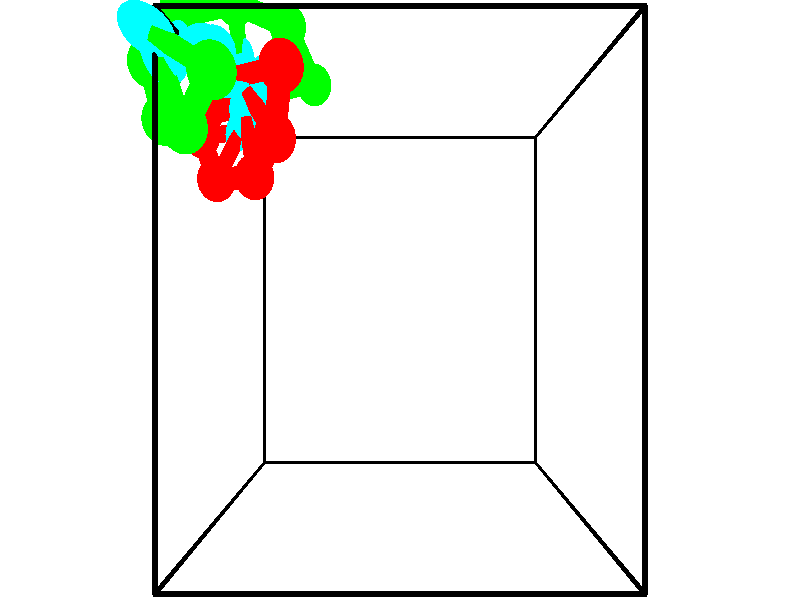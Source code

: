 // switches for output
#declare DRAW_BASES = 1; // possible values are 0, 1; only relevant for DNA ribbons
#declare DRAW_BASES_TYPE = 3; // possible values are 1, 2, 3; only relevant for DNA ribbons
#declare DRAW_FOG = 0; // set to 1 to enable fog

#include "colors.inc"

#include "transforms.inc"
background { rgb <1, 1, 1>}

#default {
   normal{
       ripples 0.25
       frequency 0.20
       turbulence 0.2
       lambda 5
   }
	finish {
		phong 0.1
		phong_size 40.
	}
}

// original window dimensions: 1024x640


// camera settings

camera {
	sky <-0, 1, 0>
	up <-0, 1, 0>
	right 1.6 * <1, 0, 0>
	location <2.5, 2.5, 11.1562>
	look_at <2.5, 2.5, 2.5>
	direction <0, 0, -8.6562>
	angle 67.0682
}


# declare cpy_camera_pos = <2.5, 2.5, 11.1562>;
# if (DRAW_FOG = 1)
fog {
	fog_type 2
	up vnormalize(cpy_camera_pos)
	color rgbt<1,1,1,0.3>
	distance 1e-5
	fog_alt 3e-3
	fog_offset 4
}
# end


// LIGHTS

# declare lum = 6;
global_settings {
	ambient_light rgb lum * <0.05, 0.05, 0.05>
	max_trace_level 15
}# declare cpy_direct_light_amount = 0.25;
light_source
{	1000 * <-1, -1, 1>,
	rgb lum * cpy_direct_light_amount
	parallel
}

light_source
{	1000 * <1, 1, -1>,
	rgb lum * cpy_direct_light_amount
	parallel
}

// strand 0

// nucleotide -1

// particle -1
sphere {
	<0.254062, 4.851085, 1.019540> 0.250000
	pigment { color rgbt <1,0,0,0> }
	no_shadow
}
cylinder {
	<0.213177, 4.487654, 1.181547>,  <0.188645, 4.269595, 1.278752>, 0.100000
	pigment { color rgbt <1,0,0,0> }
	no_shadow
}
cylinder {
	<0.213177, 4.487654, 1.181547>,  <0.254062, 4.851085, 1.019540>, 0.100000
	pigment { color rgbt <1,0,0,0> }
	no_shadow
}

// particle -1
sphere {
	<0.213177, 4.487654, 1.181547> 0.100000
	pigment { color rgbt <1,0,0,0> }
	no_shadow
}
sphere {
	0, 1
	scale<0.080000,0.200000,0.300000>
	matrix <0.280818, 0.364237, 0.887960,
		-0.954303, 0.204499, 0.217915,
		-0.102214, -0.908577, 0.405019,
		0.182512, 4.215081, 1.303053>
	pigment { color rgbt <0,1,1,0> }
	no_shadow
}
cylinder {
	<0.111869, 5.067996, 1.648899>,  <0.254062, 4.851085, 1.019540>, 0.130000
	pigment { color rgbt <1,0,0,0> }
	no_shadow
}

// nucleotide -1

// particle -1
sphere {
	<0.111869, 5.067996, 1.648899> 0.250000
	pigment { color rgbt <1,0,0,0> }
	no_shadow
}
cylinder {
	<0.219894, 4.683971, 1.678154>,  <0.284710, 4.453557, 1.695707>, 0.100000
	pigment { color rgbt <1,0,0,0> }
	no_shadow
}
cylinder {
	<0.219894, 4.683971, 1.678154>,  <0.111869, 5.067996, 1.648899>, 0.100000
	pigment { color rgbt <1,0,0,0> }
	no_shadow
}

// particle -1
sphere {
	<0.219894, 4.683971, 1.678154> 0.100000
	pigment { color rgbt <1,0,0,0> }
	no_shadow
}
sphere {
	0, 1
	scale<0.080000,0.200000,0.300000>
	matrix <0.372560, 0.174239, 0.911504,
		-0.887843, -0.218917, 0.404736,
		0.270065, -0.960061, 0.073138,
		0.300914, 4.395953, 1.700095>
	pigment { color rgbt <0,1,1,0> }
	no_shadow
}
cylinder {
	<-0.116758, 4.955861, 2.228853>,  <0.111869, 5.067996, 1.648899>, 0.130000
	pigment { color rgbt <1,0,0,0> }
	no_shadow
}

// nucleotide -1

// particle -1
sphere {
	<-0.116758, 4.955861, 2.228853> 0.250000
	pigment { color rgbt <1,0,0,0> }
	no_shadow
}
cylinder {
	<0.179012, 4.696812, 2.155275>,  <0.356474, 4.541382, 2.111129>, 0.100000
	pigment { color rgbt <1,0,0,0> }
	no_shadow
}
cylinder {
	<0.179012, 4.696812, 2.155275>,  <-0.116758, 4.955861, 2.228853>, 0.100000
	pigment { color rgbt <1,0,0,0> }
	no_shadow
}

// particle -1
sphere {
	<0.179012, 4.696812, 2.155275> 0.100000
	pigment { color rgbt <1,0,0,0> }
	no_shadow
}
sphere {
	0, 1
	scale<0.080000,0.200000,0.300000>
	matrix <0.327704, 0.107555, 0.938638,
		-0.588099, -0.754332, 0.291757,
		0.739425, -0.647623, -0.183944,
		0.400840, 4.502525, 2.100092>
	pigment { color rgbt <0,1,1,0> }
	no_shadow
}
cylinder {
	<-0.324425, 4.433609, 2.577300>,  <-0.116758, 4.955861, 2.228853>, 0.130000
	pigment { color rgbt <1,0,0,0> }
	no_shadow
}

// nucleotide -1

// particle -1
sphere {
	<-0.324425, 4.433609, 2.577300> 0.250000
	pigment { color rgbt <1,0,0,0> }
	no_shadow
}
cylinder {
	<0.067276, 4.490183, 2.519249>,  <0.302296, 4.524127, 2.484418>, 0.100000
	pigment { color rgbt <1,0,0,0> }
	no_shadow
}
cylinder {
	<0.067276, 4.490183, 2.519249>,  <-0.324425, 4.433609, 2.577300>, 0.100000
	pigment { color rgbt <1,0,0,0> }
	no_shadow
}

// particle -1
sphere {
	<0.067276, 4.490183, 2.519249> 0.100000
	pigment { color rgbt <1,0,0,0> }
	no_shadow
}
sphere {
	0, 1
	scale<0.080000,0.200000,0.300000>
	matrix <0.141145, 0.037843, 0.989265,
		0.145409, -0.989224, 0.017095,
		0.979252, 0.141436, -0.145127,
		0.361052, 4.532613, 2.475711>
	pigment { color rgbt <0,1,1,0> }
	no_shadow
}
cylinder {
	<0.008685, 3.859939, 2.959441>,  <-0.324425, 4.433609, 2.577300>, 0.130000
	pigment { color rgbt <1,0,0,0> }
	no_shadow
}

// nucleotide -1

// particle -1
sphere {
	<0.008685, 3.859939, 2.959441> 0.250000
	pigment { color rgbt <1,0,0,0> }
	no_shadow
}
cylinder {
	<0.202961, 4.208044, 2.926584>,  <0.319527, 4.416907, 2.906870>, 0.100000
	pigment { color rgbt <1,0,0,0> }
	no_shadow
}
cylinder {
	<0.202961, 4.208044, 2.926584>,  <0.008685, 3.859939, 2.959441>, 0.100000
	pigment { color rgbt <1,0,0,0> }
	no_shadow
}

// particle -1
sphere {
	<0.202961, 4.208044, 2.926584> 0.100000
	pigment { color rgbt <1,0,0,0> }
	no_shadow
}
sphere {
	0, 1
	scale<0.080000,0.200000,0.300000>
	matrix <0.115310, 0.029363, 0.992895,
		0.866492, -0.491711, -0.086089,
		0.485690, 0.870263, -0.082142,
		0.348668, 4.469123, 2.901942>
	pigment { color rgbt <0,1,1,0> }
	no_shadow
}
cylinder {
	<0.613401, 3.830304, 3.325501>,  <0.008685, 3.859939, 2.959441>, 0.130000
	pigment { color rgbt <1,0,0,0> }
	no_shadow
}

// nucleotide -1

// particle -1
sphere {
	<0.613401, 3.830304, 3.325501> 0.250000
	pigment { color rgbt <1,0,0,0> }
	no_shadow
}
cylinder {
	<0.543919, 4.224121, 3.316524>,  <0.502229, 4.460411, 3.311137>, 0.100000
	pigment { color rgbt <1,0,0,0> }
	no_shadow
}
cylinder {
	<0.543919, 4.224121, 3.316524>,  <0.613401, 3.830304, 3.325501>, 0.100000
	pigment { color rgbt <1,0,0,0> }
	no_shadow
}

// particle -1
sphere {
	<0.543919, 4.224121, 3.316524> 0.100000
	pigment { color rgbt <1,0,0,0> }
	no_shadow
}
sphere {
	0, 1
	scale<0.080000,0.200000,0.300000>
	matrix <0.189342, 0.055754, 0.980327,
		0.966424, 0.166039, -0.196099,
		-0.173706, 0.984542, -0.022444,
		0.491807, 4.519484, 3.309790>
	pigment { color rgbt <0,1,1,0> }
	no_shadow
}
cylinder {
	<1.000440, 4.117195, 3.927804>,  <0.613401, 3.830304, 3.325501>, 0.130000
	pigment { color rgbt <1,0,0,0> }
	no_shadow
}

// nucleotide -1

// particle -1
sphere {
	<1.000440, 4.117195, 3.927804> 0.250000
	pigment { color rgbt <1,0,0,0> }
	no_shadow
}
cylinder {
	<0.776054, 4.426476, 3.809498>,  <0.641423, 4.612044, 3.738514>, 0.100000
	pigment { color rgbt <1,0,0,0> }
	no_shadow
}
cylinder {
	<0.776054, 4.426476, 3.809498>,  <1.000440, 4.117195, 3.927804>, 0.100000
	pigment { color rgbt <1,0,0,0> }
	no_shadow
}

// particle -1
sphere {
	<0.776054, 4.426476, 3.809498> 0.100000
	pigment { color rgbt <1,0,0,0> }
	no_shadow
}
sphere {
	0, 1
	scale<0.080000,0.200000,0.300000>
	matrix <-0.174408, 0.238873, 0.955260,
		0.809259, 0.587451, 0.000853,
		-0.560965, 0.773202, -0.295766,
		0.607765, 4.658436, 3.720768>
	pigment { color rgbt <0,1,1,0> }
	no_shadow
}
cylinder {
	<1.168103, 4.684669, 4.391794>,  <1.000440, 4.117195, 3.927804>, 0.130000
	pigment { color rgbt <1,0,0,0> }
	no_shadow
}

// nucleotide -1

// particle -1
sphere {
	<1.168103, 4.684669, 4.391794> 0.250000
	pigment { color rgbt <1,0,0,0> }
	no_shadow
}
cylinder {
	<0.802795, 4.672531, 4.229303>,  <0.583611, 4.665248, 4.131809>, 0.100000
	pigment { color rgbt <1,0,0,0> }
	no_shadow
}
cylinder {
	<0.802795, 4.672531, 4.229303>,  <1.168103, 4.684669, 4.391794>, 0.100000
	pigment { color rgbt <1,0,0,0> }
	no_shadow
}

// particle -1
sphere {
	<0.802795, 4.672531, 4.229303> 0.100000
	pigment { color rgbt <1,0,0,0> }
	no_shadow
}
sphere {
	0, 1
	scale<0.080000,0.200000,0.300000>
	matrix <-0.406793, 0.120423, 0.905549,
		0.021440, 0.992259, -0.122323,
		-0.913269, -0.030345, -0.406225,
		0.528815, 4.663428, 4.107436>
	pigment { color rgbt <0,1,1,0> }
	no_shadow
}
// strand 1

// nucleotide -1

// particle -1
sphere {
	<0.549956, 4.483860, 4.905303> 0.250000
	pigment { color rgbt <0,1,0,0> }
	no_shadow
}
cylinder {
	<0.198479, 4.656849, 4.986164>,  <-0.012408, 4.760642, 5.034680>, 0.100000
	pigment { color rgbt <0,1,0,0> }
	no_shadow
}
cylinder {
	<0.198479, 4.656849, 4.986164>,  <0.549956, 4.483860, 4.905303>, 0.100000
	pigment { color rgbt <0,1,0,0> }
	no_shadow
}

// particle -1
sphere {
	<0.198479, 4.656849, 4.986164> 0.100000
	pigment { color rgbt <0,1,0,0> }
	no_shadow
}
sphere {
	0, 1
	scale<0.080000,0.200000,0.300000>
	matrix <-0.046074, 0.344651, -0.937599,
		-0.475157, -0.833177, -0.282917,
		-0.878694, 0.432472, 0.202151,
		-0.065130, 4.786590, 5.046810>
	pigment { color rgbt <0,1,1,0> }
	no_shadow
}
cylinder {
	<0.110252, 4.097850, 4.472146>,  <0.549956, 4.483860, 4.905303>, 0.130000
	pigment { color rgbt <0,1,0,0> }
	no_shadow
}

// nucleotide -1

// particle -1
sphere {
	<0.110252, 4.097850, 4.472146> 0.250000
	pigment { color rgbt <0,1,0,0> }
	no_shadow
}
cylinder {
	<-0.014771, 4.465763, 4.567062>,  <-0.089784, 4.686511, 4.624012>, 0.100000
	pigment { color rgbt <0,1,0,0> }
	no_shadow
}
cylinder {
	<-0.014771, 4.465763, 4.567062>,  <0.110252, 4.097850, 4.472146>, 0.100000
	pigment { color rgbt <0,1,0,0> }
	no_shadow
}

// particle -1
sphere {
	<-0.014771, 4.465763, 4.567062> 0.100000
	pigment { color rgbt <0,1,0,0> }
	no_shadow
}
sphere {
	0, 1
	scale<0.080000,0.200000,0.300000>
	matrix <0.124932, 0.287442, -0.949615,
		-0.941648, -0.267162, -0.204752,
		-0.312555, 0.919784, 0.237292,
		-0.108537, 4.741698, 4.638250>
	pigment { color rgbt <0,1,1,0> }
	no_shadow
}
cylinder {
	<-0.320000, 4.290293, 3.941246>,  <0.110251, 4.097850, 4.472146>, 0.130000
	pigment { color rgbt <0,1,0,0> }
	no_shadow
}

// nucleotide -1

// particle -1
sphere {
	<-0.320000, 4.290293, 3.941246> 0.250000
	pigment { color rgbt <0,1,0,0> }
	no_shadow
}
cylinder {
	<-0.170410, 4.618396, 4.114368>,  <-0.080656, 4.815258, 4.218242>, 0.100000
	pigment { color rgbt <0,1,0,0> }
	no_shadow
}
cylinder {
	<-0.170410, 4.618396, 4.114368>,  <-0.320000, 4.290293, 3.941246>, 0.100000
	pigment { color rgbt <0,1,0,0> }
	no_shadow
}

// particle -1
sphere {
	<-0.170410, 4.618396, 4.114368> 0.100000
	pigment { color rgbt <0,1,0,0> }
	no_shadow
}
sphere {
	0, 1
	scale<0.080000,0.200000,0.300000>
	matrix <0.357959, 0.302847, -0.883260,
		-0.855574, 0.485244, -0.180362,
		0.373975, 0.820257, 0.432805,
		-0.058218, 4.864473, 4.244210>
	pigment { color rgbt <0,1,1,0> }
	no_shadow
}
cylinder {
	<-0.574569, 4.920305, 3.753210>,  <-0.320000, 4.290293, 3.941246>, 0.130000
	pigment { color rgbt <0,1,0,0> }
	no_shadow
}

// nucleotide -1

// particle -1
sphere {
	<-0.574569, 4.920305, 3.753210> 0.250000
	pigment { color rgbt <0,1,0,0> }
	no_shadow
}
cylinder {
	<-0.197678, 4.986319, 3.869808>,  <0.028457, 5.025927, 3.939767>, 0.100000
	pigment { color rgbt <0,1,0,0> }
	no_shadow
}
cylinder {
	<-0.197678, 4.986319, 3.869808>,  <-0.574569, 4.920305, 3.753210>, 0.100000
	pigment { color rgbt <0,1,0,0> }
	no_shadow
}

// particle -1
sphere {
	<-0.197678, 4.986319, 3.869808> 0.100000
	pigment { color rgbt <0,1,0,0> }
	no_shadow
}
sphere {
	0, 1
	scale<0.080000,0.200000,0.300000>
	matrix <0.257837, 0.198194, -0.945642,
		-0.213836, 0.966169, 0.144192,
		0.942228, 0.165035, 0.291496,
		0.084991, 5.035829, 3.957257>
	pigment { color rgbt <0,1,1,0> }
	no_shadow
}
cylinder {
	<-0.338120, 5.554525, 3.400819>,  <-0.574569, 4.920305, 3.753210>, 0.130000
	pigment { color rgbt <0,1,0,0> }
	no_shadow
}

// nucleotide -1

// particle -1
sphere {
	<-0.338120, 5.554525, 3.400819> 0.250000
	pigment { color rgbt <0,1,0,0> }
	no_shadow
}
cylinder {
	<-0.029022, 5.324814, 3.508945>,  <0.156437, 5.186987, 3.573822>, 0.100000
	pigment { color rgbt <0,1,0,0> }
	no_shadow
}
cylinder {
	<-0.029022, 5.324814, 3.508945>,  <-0.338120, 5.554525, 3.400819>, 0.100000
	pigment { color rgbt <0,1,0,0> }
	no_shadow
}

// particle -1
sphere {
	<-0.029022, 5.324814, 3.508945> 0.100000
	pigment { color rgbt <0,1,0,0> }
	no_shadow
}
sphere {
	0, 1
	scale<0.080000,0.200000,0.300000>
	matrix <0.297979, -0.047801, -0.953375,
		0.560423, 0.817264, 0.134185,
		0.772745, -0.574277, 0.270317,
		0.202801, 5.152531, 3.590040>
	pigment { color rgbt <0,1,1,0> }
	no_shadow
}
cylinder {
	<0.300999, 5.790404, 3.136363>,  <-0.338120, 5.554525, 3.400819>, 0.130000
	pigment { color rgbt <0,1,0,0> }
	no_shadow
}

// nucleotide -1

// particle -1
sphere {
	<0.300999, 5.790404, 3.136363> 0.250000
	pigment { color rgbt <0,1,0,0> }
	no_shadow
}
cylinder {
	<0.360260, 5.397896, 3.185608>,  <0.395817, 5.162391, 3.215155>, 0.100000
	pigment { color rgbt <0,1,0,0> }
	no_shadow
}
cylinder {
	<0.360260, 5.397896, 3.185608>,  <0.300999, 5.790404, 3.136363>, 0.100000
	pigment { color rgbt <0,1,0,0> }
	no_shadow
}

// particle -1
sphere {
	<0.360260, 5.397896, 3.185608> 0.100000
	pigment { color rgbt <0,1,0,0> }
	no_shadow
}
sphere {
	0, 1
	scale<0.080000,0.200000,0.300000>
	matrix <0.250998, -0.083103, -0.964414,
		0.956583, 0.173781, 0.233985,
		0.148152, -0.981272, 0.123114,
		0.404706, 5.103514, 3.222542>
	pigment { color rgbt <0,1,1,0> }
	no_shadow
}
cylinder {
	<0.946999, 5.652815, 2.807278>,  <0.300999, 5.790404, 3.136363>, 0.130000
	pigment { color rgbt <0,1,0,0> }
	no_shadow
}

// nucleotide -1

// particle -1
sphere {
	<0.946999, 5.652815, 2.807278> 0.250000
	pigment { color rgbt <0,1,0,0> }
	no_shadow
}
cylinder {
	<0.730392, 5.317005, 2.824968>,  <0.600428, 5.115519, 2.835582>, 0.100000
	pigment { color rgbt <0,1,0,0> }
	no_shadow
}
cylinder {
	<0.730392, 5.317005, 2.824968>,  <0.946999, 5.652815, 2.807278>, 0.100000
	pigment { color rgbt <0,1,0,0> }
	no_shadow
}

// particle -1
sphere {
	<0.730392, 5.317005, 2.824968> 0.100000
	pigment { color rgbt <0,1,0,0> }
	no_shadow
}
sphere {
	0, 1
	scale<0.080000,0.200000,0.300000>
	matrix <0.058260, -0.089956, -0.994240,
		0.838669, -0.535821, 0.097623,
		-0.541516, -0.839526, 0.044226,
		0.567937, 5.065147, 2.838236>
	pigment { color rgbt <0,1,1,0> }
	no_shadow
}
cylinder {
	<1.243393, 5.120827, 2.324284>,  <0.946999, 5.652815, 2.807278>, 0.130000
	pigment { color rgbt <0,1,0,0> }
	no_shadow
}

// nucleotide -1

// particle -1
sphere {
	<1.243393, 5.120827, 2.324284> 0.250000
	pigment { color rgbt <0,1,0,0> }
	no_shadow
}
cylinder {
	<0.860352, 5.028412, 2.393120>,  <0.630526, 4.972963, 2.434422>, 0.100000
	pigment { color rgbt <0,1,0,0> }
	no_shadow
}
cylinder {
	<0.860352, 5.028412, 2.393120>,  <1.243393, 5.120827, 2.324284>, 0.100000
	pigment { color rgbt <0,1,0,0> }
	no_shadow
}

// particle -1
sphere {
	<0.860352, 5.028412, 2.393120> 0.100000
	pigment { color rgbt <0,1,0,0> }
	no_shadow
}
sphere {
	0, 1
	scale<0.080000,0.200000,0.300000>
	matrix <-0.207826, 0.140337, -0.968046,
		0.199506, -0.962770, -0.182403,
		-0.957604, -0.231040, 0.172090,
		0.573070, 4.959101, 2.444747>
	pigment { color rgbt <0,1,1,0> }
	no_shadow
}
// box output
cylinder {
	<0.000000, 0.000000, 0.000000>,  <5.000000, 0.000000, 0.000000>, 0.025000
	pigment { color rgbt <0,0,0,0> }
	no_shadow
}
cylinder {
	<0.000000, 0.000000, 0.000000>,  <0.000000, 5.000000, 0.000000>, 0.025000
	pigment { color rgbt <0,0,0,0> }
	no_shadow
}
cylinder {
	<0.000000, 0.000000, 0.000000>,  <0.000000, 0.000000, 5.000000>, 0.025000
	pigment { color rgbt <0,0,0,0> }
	no_shadow
}
cylinder {
	<5.000000, 5.000000, 5.000000>,  <0.000000, 5.000000, 5.000000>, 0.025000
	pigment { color rgbt <0,0,0,0> }
	no_shadow
}
cylinder {
	<5.000000, 5.000000, 5.000000>,  <5.000000, 0.000000, 5.000000>, 0.025000
	pigment { color rgbt <0,0,0,0> }
	no_shadow
}
cylinder {
	<5.000000, 5.000000, 5.000000>,  <5.000000, 5.000000, 0.000000>, 0.025000
	pigment { color rgbt <0,0,0,0> }
	no_shadow
}
cylinder {
	<0.000000, 0.000000, 5.000000>,  <0.000000, 5.000000, 5.000000>, 0.025000
	pigment { color rgbt <0,0,0,0> }
	no_shadow
}
cylinder {
	<0.000000, 0.000000, 5.000000>,  <5.000000, 0.000000, 5.000000>, 0.025000
	pigment { color rgbt <0,0,0,0> }
	no_shadow
}
cylinder {
	<5.000000, 5.000000, 0.000000>,  <0.000000, 5.000000, 0.000000>, 0.025000
	pigment { color rgbt <0,0,0,0> }
	no_shadow
}
cylinder {
	<5.000000, 5.000000, 0.000000>,  <5.000000, 0.000000, 0.000000>, 0.025000
	pigment { color rgbt <0,0,0,0> }
	no_shadow
}
cylinder {
	<5.000000, 0.000000, 5.000000>,  <5.000000, 0.000000, 0.000000>, 0.025000
	pigment { color rgbt <0,0,0,0> }
	no_shadow
}
cylinder {
	<0.000000, 5.000000, 0.000000>,  <0.000000, 5.000000, 5.000000>, 0.025000
	pigment { color rgbt <0,0,0,0> }
	no_shadow
}
// end of box output
